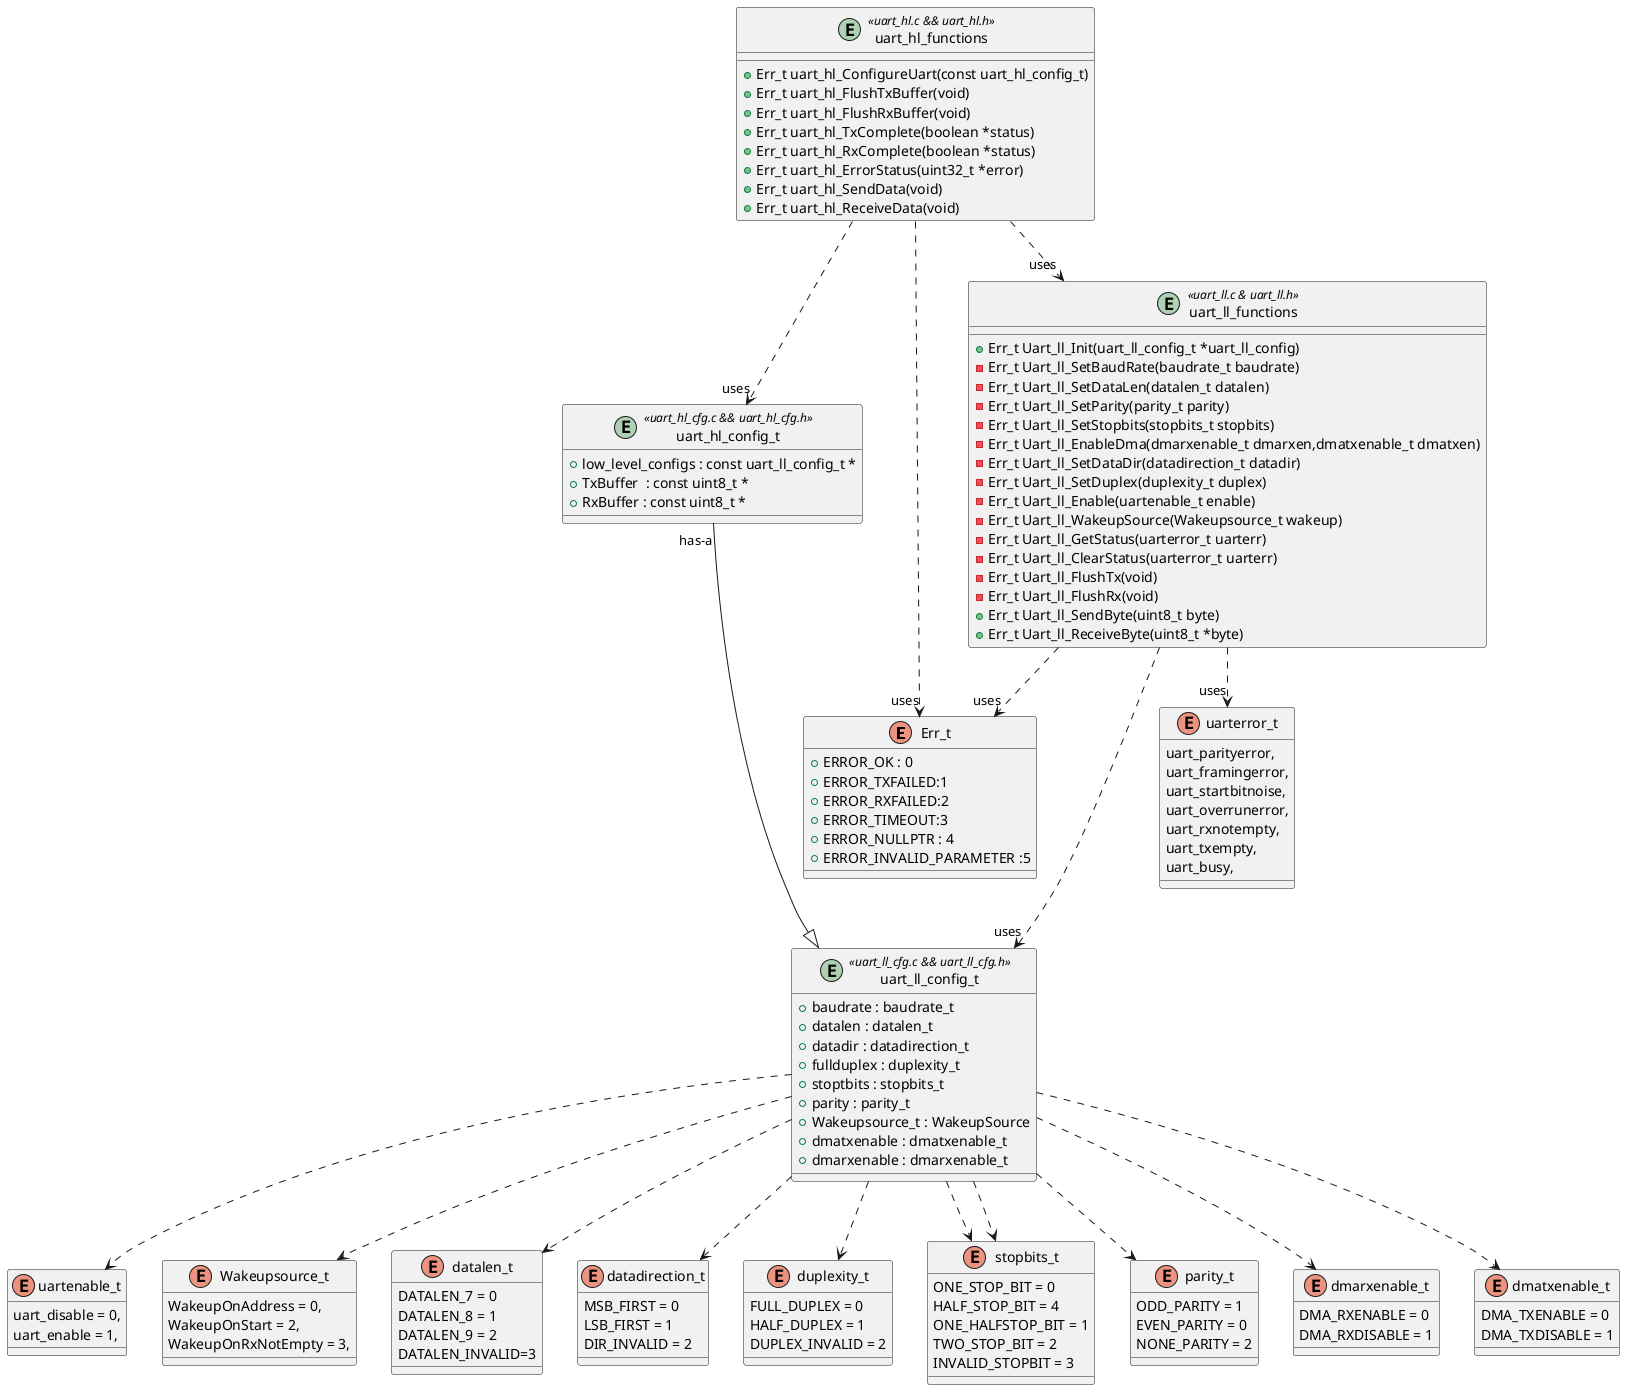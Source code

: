 @startuml

enum Err_t
{
    +ERROR_OK : 0
    +ERROR_TXFAILED:1
    +ERROR_RXFAILED:2
    +ERROR_TIMEOUT:3
    +ERROR_NULLPTR : 4
    +ERROR_INVALID_PARAMETER :5
}

entity "uart_ll_config_t" <<uart_ll_cfg.c && uart_ll_cfg.h>>
{
    +baudrate : baudrate_t
    +datalen : datalen_t
    +datadir : datadirection_t
    +fullduplex : duplexity_t
    +stoptbits : stopbits_t
    +parity : parity_t
    +Wakeupsource_t : WakeupSource
    +dmatxenable : dmatxenable_t
    +dmarxenable : dmarxenable_t
}

entity "uart_hl_config_t" <<uart_hl_cfg.c && uart_hl_cfg.h>>
{
    +low_level_configs : const uart_ll_config_t *
    +TxBuffer  : const uint8_t *
    +RxBuffer : const uint8_t *
}



entity "uart_ll_functions"  <<uart_ll.c & uart_ll.h>>
{
    +Err_t Uart_ll_Init(uart_ll_config_t *uart_ll_config)
    -Err_t Uart_ll_SetBaudRate(baudrate_t baudrate)
    -Err_t Uart_ll_SetDataLen(datalen_t datalen)
    -Err_t Uart_ll_SetParity(parity_t parity)
    -Err_t Uart_ll_SetStopbits(stopbits_t stopbits)
    -Err_t Uart_ll_EnableDma(dmarxenable_t dmarxen,dmatxenable_t dmatxen)
    -Err_t Uart_ll_SetDataDir(datadirection_t datadir) 
    -Err_t Uart_ll_SetDuplex(duplexity_t duplex)
    -Err_t Uart_ll_Enable(uartenable_t enable)
    -Err_t Uart_ll_WakeupSource(Wakeupsource_t wakeup)
    -Err_t Uart_ll_GetStatus(uarterror_t uarterr)
    -Err_t Uart_ll_ClearStatus(uarterror_t uarterr)
    -Err_t Uart_ll_FlushTx(void)
    -Err_t Uart_ll_FlushRx(void)
    +Err_t Uart_ll_SendByte(uint8_t byte)
    +Err_t Uart_ll_ReceiveByte(uint8_t *byte)

}


entity "uart_hl_functions" <<uart_hl.c && uart_hl.h>>
{
    +Err_t uart_hl_ConfigureUart(const uart_hl_config_t)
    +Err_t uart_hl_FlushTxBuffer(void)
    +Err_t uart_hl_FlushRxBuffer(void)
    +Err_t uart_hl_TxComplete(boolean *status)
    +Err_t uart_hl_RxComplete(boolean *status)
    +Err_t uart_hl_ErrorStatus(uint32_t *error)
    +Err_t uart_hl_SendData(void)
    +Err_t uart_hl_ReceiveData(void)
}

enum uarterror_t
{
    uart_parityerror,
    uart_framingerror,
    uart_startbitnoise,
    uart_overrunerror,
    uart_rxnotempty,
    uart_txempty,
    uart_busy,
}
enum uartenable_t
{
    uart_disable = 0,
    uart_enable = 1,
}

enum Wakeupsource_t
{
    WakeupOnAddress = 0,
    WakeupOnStart = 2,
    WakeupOnRxNotEmpty = 3,
}

enum datalen_t
{
    DATALEN_7 = 0
    DATALEN_8 = 1
    DATALEN_9 = 2
    DATALEN_INVALID=3
}

enum datadirection_t
{
    MSB_FIRST = 0
    LSB_FIRST = 1
    DIR_INVALID = 2
}

enum duplexity_t
{
    FULL_DUPLEX = 0
    HALF_DUPLEX = 1
    DUPLEX_INVALID = 2
}

enum stopbits_t
{
    ONE_STOP_BIT = 0
    HALF_STOP_BIT = 4
    ONE_HALFSTOP_BIT = 1
    TWO_STOP_BIT = 2
    INVALID_STOPBIT = 3
}

enum parity_t
{
    ODD_PARITY = 1
    EVEN_PARITY = 0
    NONE_PARITY = 2
}

enum dmarxenable_t
{
    DMA_RXENABLE = 0
    DMA_RXDISABLE = 1
}

enum dmatxenable_t
{
    DMA_TXENABLE = 0
    DMA_TXDISABLE = 1   
}


uart_ll_functions ..> "uses" uart_ll_config_t
uart_ll_functions ..> "uses" Err_t
uart_ll_functions ..> "uses" uarterror_t
uart_hl_functions ..> "uses" uart_ll_functions
uart_hl_functions ..> "uses" uart_hl_config_t
uart_hl_functions ..> "uses" Err_t
uart_hl_config_t "has-a" ---|> uart_ll_config_t

uart_ll_config_t ..> datalen_t
uart_ll_config_t ..> datadirection_t
uart_ll_config_t ..> stopbits_t
uart_ll_config_t ..> duplexity_t
uart_ll_config_t ..> uartenable_t
uart_ll_config_t ..> dmatxenable_t
uart_ll_config_t ..> dmarxenable_t
uart_ll_config_t ..> Wakeupsource_t
uart_ll_config_t ..> parity_t
uart_ll_config_t ..> stopbits_t
@enduml



